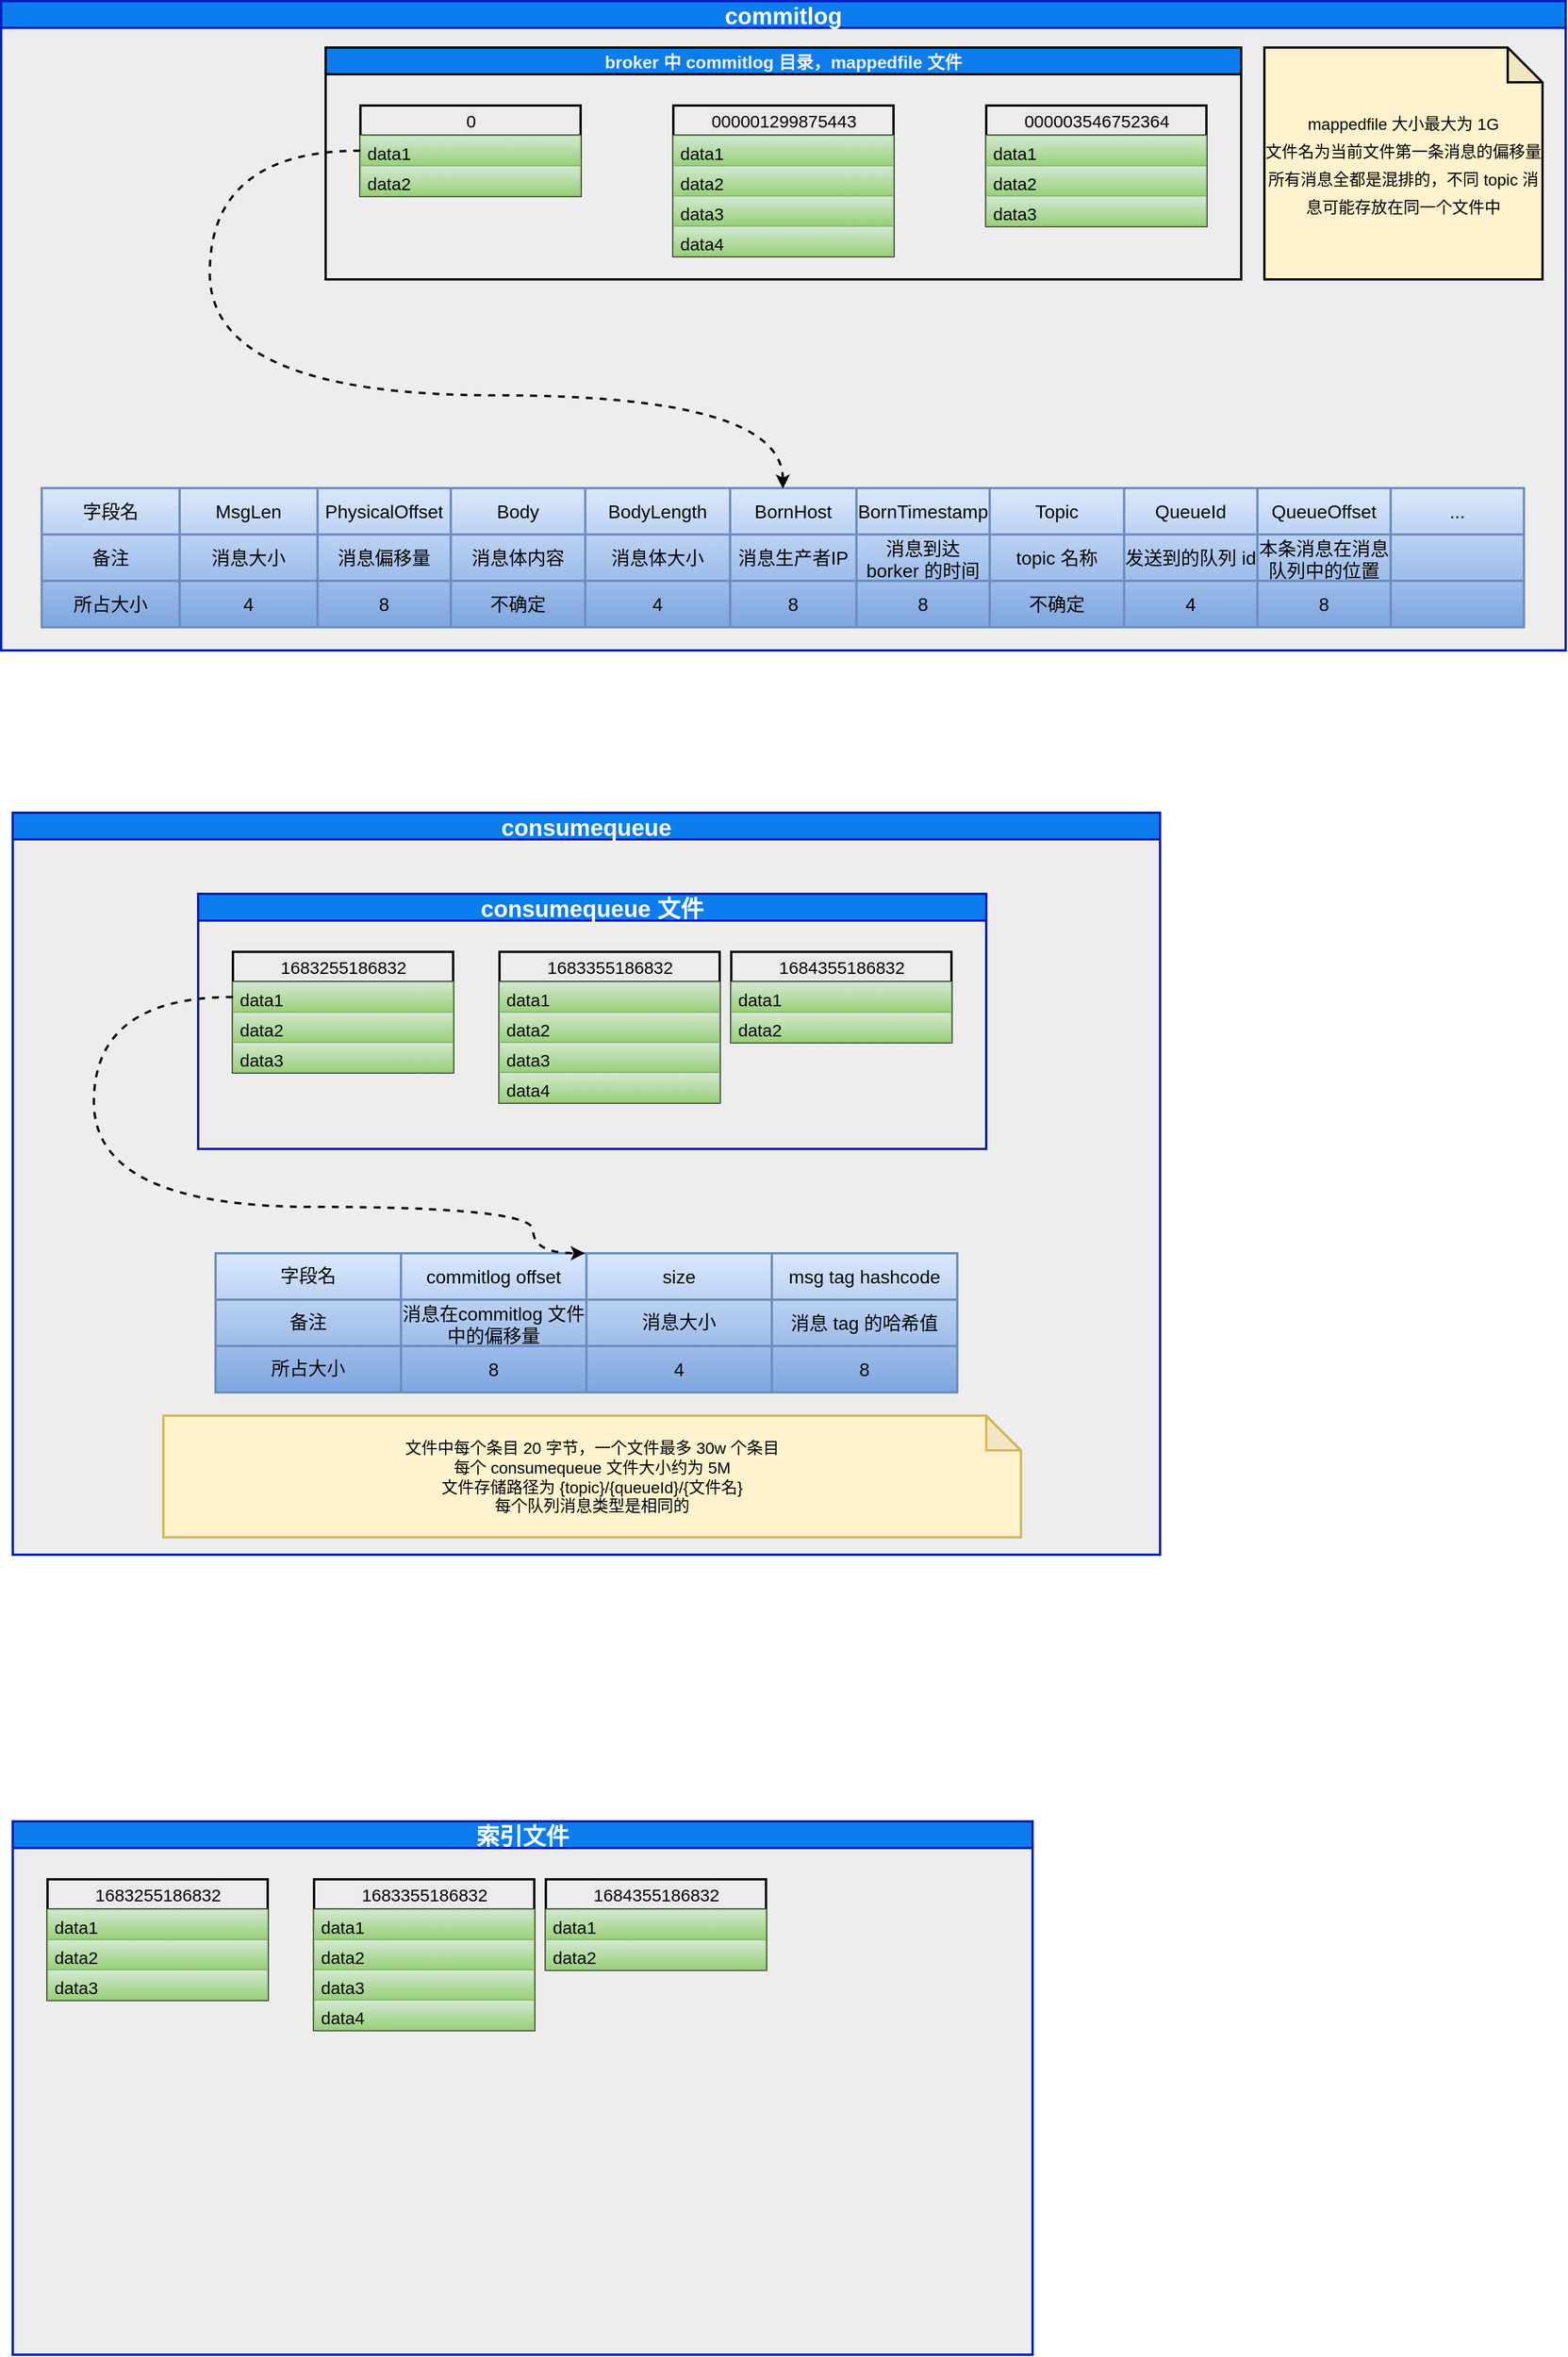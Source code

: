 <mxfile version="20.8.16" type="device"><diagram name="第 1 页" id="bQ371CHnz3TOYp0yrKwg"><mxGraphModel dx="1292" dy="880" grid="1" gridSize="10" guides="1" tooltips="1" connect="1" arrows="1" fold="1" page="1" pageScale="1" pageWidth="2200" pageHeight="2920" math="0" shadow="0"><root><mxCell id="0"/><mxCell id="1" parent="0"/><mxCell id="Y7vz92T5IFDOOKWwFO_n-3" value="commitlog" style="swimlane;whiteSpace=wrap;html=1;sketch=0;hachureGap=4;jiggle=2;curveFitting=1;strokeWidth=2;fontFamily=Helvetica;fontSize=20;fillColor=#0C7DEF;fontColor=#ffffff;strokeColor=#001DBC;swimlaneFillColor=#EDEDED;" parent="1" vertex="1"><mxGeometry x="160" y="200" width="1350" height="560" as="geometry"/></mxCell><mxCell id="f1ZD8YtxmK1NoZGwjiPM-5" value="broker 中 commitlog 目录，mappedfile 文件" style="swimlane;whiteSpace=wrap;html=1;rounded=0;labelBackgroundColor=none;labelBorderColor=none;sketch=0;hachureGap=4;jiggle=2;fillStyle=auto;curveFitting=1;strokeWidth=2;fontFamily=Helvetica;fontSize=15;fillColor=#0C7DEF;fontColor=#F2F2F2;" parent="Y7vz92T5IFDOOKWwFO_n-3" vertex="1"><mxGeometry x="280" y="40" width="790" height="200" as="geometry"/></mxCell><mxCell id="f1ZD8YtxmK1NoZGwjiPM-6" value="0" style="swimlane;fontStyle=0;childLayout=stackLayout;horizontal=1;startSize=26;fillColor=none;horizontalStack=0;resizeParent=1;resizeParentMax=0;resizeLast=0;collapsible=1;marginBottom=0;html=1;rounded=0;labelBackgroundColor=#E8E8E8;labelBorderColor=none;sketch=0;hachureGap=4;jiggle=2;fillStyle=auto;curveFitting=1;strokeWidth=2;fontFamily=Helvetica;fontSize=15;" parent="f1ZD8YtxmK1NoZGwjiPM-5" vertex="1"><mxGeometry x="30" y="50" width="190" height="78" as="geometry"><mxRectangle x="30" y="50" width="50" height="30" as="alternateBounds"/></mxGeometry></mxCell><mxCell id="f1ZD8YtxmK1NoZGwjiPM-7" value="data1" style="text;strokeColor=#82b366;fillColor=#d5e8d4;align=left;verticalAlign=top;spacingLeft=4;spacingRight=4;overflow=hidden;rotatable=0;points=[[0,0.5],[1,0.5]];portConstraint=eastwest;whiteSpace=wrap;html=1;fontSize=15;fontFamily=Helvetica;gradientColor=#97d077;" parent="f1ZD8YtxmK1NoZGwjiPM-6" vertex="1"><mxGeometry y="26" width="190" height="26" as="geometry"/></mxCell><mxCell id="f1ZD8YtxmK1NoZGwjiPM-8" value="data2" style="text;strokeColor=#82b366;fillColor=#d5e8d4;align=left;verticalAlign=top;spacingLeft=4;spacingRight=4;overflow=hidden;rotatable=0;points=[[0,0.5],[1,0.5]];portConstraint=eastwest;whiteSpace=wrap;html=1;fontSize=15;fontFamily=Helvetica;gradientColor=#97d077;" parent="f1ZD8YtxmK1NoZGwjiPM-6" vertex="1"><mxGeometry y="52" width="190" height="26" as="geometry"/></mxCell><mxCell id="f1ZD8YtxmK1NoZGwjiPM-18" value="000001299875443" style="swimlane;fontStyle=0;childLayout=stackLayout;horizontal=1;startSize=26;fillColor=none;horizontalStack=0;resizeParent=1;resizeParentMax=0;resizeLast=0;collapsible=1;marginBottom=0;html=1;rounded=0;labelBackgroundColor=#E8E8E8;labelBorderColor=none;sketch=0;hachureGap=4;jiggle=2;fillStyle=auto;curveFitting=1;strokeWidth=2;fontFamily=Helvetica;fontSize=15;" parent="f1ZD8YtxmK1NoZGwjiPM-5" vertex="1"><mxGeometry x="300" y="50" width="190" height="130" as="geometry"><mxRectangle x="30" y="50" width="50" height="30" as="alternateBounds"/></mxGeometry></mxCell><mxCell id="f1ZD8YtxmK1NoZGwjiPM-19" value="data1" style="text;strokeColor=#82b366;fillColor=#d5e8d4;align=left;verticalAlign=top;spacingLeft=4;spacingRight=4;overflow=hidden;rotatable=0;points=[[0,0.5],[1,0.5]];portConstraint=eastwest;whiteSpace=wrap;html=1;fontSize=15;fontFamily=Helvetica;gradientColor=#97d077;" parent="f1ZD8YtxmK1NoZGwjiPM-18" vertex="1"><mxGeometry y="26" width="190" height="26" as="geometry"/></mxCell><mxCell id="f1ZD8YtxmK1NoZGwjiPM-20" value="data2" style="text;strokeColor=#82b366;fillColor=#d5e8d4;align=left;verticalAlign=top;spacingLeft=4;spacingRight=4;overflow=hidden;rotatable=0;points=[[0,0.5],[1,0.5]];portConstraint=eastwest;whiteSpace=wrap;html=1;fontSize=15;fontFamily=Helvetica;gradientColor=#97d077;" parent="f1ZD8YtxmK1NoZGwjiPM-18" vertex="1"><mxGeometry y="52" width="190" height="26" as="geometry"/></mxCell><mxCell id="f1ZD8YtxmK1NoZGwjiPM-21" value="data3" style="text;strokeColor=#82b366;fillColor=#d5e8d4;align=left;verticalAlign=top;spacingLeft=4;spacingRight=4;overflow=hidden;rotatable=0;points=[[0,0.5],[1,0.5]];portConstraint=eastwest;whiteSpace=wrap;html=1;fontSize=15;fontFamily=Helvetica;gradientColor=#97d077;" parent="f1ZD8YtxmK1NoZGwjiPM-18" vertex="1"><mxGeometry y="78" width="190" height="26" as="geometry"/></mxCell><mxCell id="f1ZD8YtxmK1NoZGwjiPM-31" value="data4" style="text;strokeColor=#82b366;fillColor=#d5e8d4;align=left;verticalAlign=top;spacingLeft=4;spacingRight=4;overflow=hidden;rotatable=0;points=[[0,0.5],[1,0.5]];portConstraint=eastwest;whiteSpace=wrap;html=1;fontSize=15;fontFamily=Helvetica;gradientColor=#97d077;" parent="f1ZD8YtxmK1NoZGwjiPM-18" vertex="1"><mxGeometry y="104" width="190" height="26" as="geometry"/></mxCell><mxCell id="f1ZD8YtxmK1NoZGwjiPM-22" value="000003546752364" style="swimlane;fontStyle=0;childLayout=stackLayout;horizontal=1;startSize=26;fillColor=none;horizontalStack=0;resizeParent=1;resizeParentMax=0;resizeLast=0;collapsible=1;marginBottom=0;html=1;rounded=0;labelBackgroundColor=#E8E8E8;labelBorderColor=none;sketch=0;hachureGap=4;jiggle=2;fillStyle=auto;curveFitting=1;strokeWidth=2;fontFamily=Helvetica;fontSize=15;" parent="f1ZD8YtxmK1NoZGwjiPM-5" vertex="1"><mxGeometry x="570" y="50" width="190" height="104" as="geometry"><mxRectangle x="30" y="50" width="50" height="30" as="alternateBounds"/></mxGeometry></mxCell><mxCell id="f1ZD8YtxmK1NoZGwjiPM-23" value="data1" style="text;strokeColor=#82b366;fillColor=#d5e8d4;align=left;verticalAlign=top;spacingLeft=4;spacingRight=4;overflow=hidden;rotatable=0;points=[[0,0.5],[1,0.5]];portConstraint=eastwest;whiteSpace=wrap;html=1;fontSize=15;fontFamily=Helvetica;gradientColor=#97d077;" parent="f1ZD8YtxmK1NoZGwjiPM-22" vertex="1"><mxGeometry y="26" width="190" height="26" as="geometry"/></mxCell><mxCell id="f1ZD8YtxmK1NoZGwjiPM-24" value="data2" style="text;strokeColor=#82b366;fillColor=#d5e8d4;align=left;verticalAlign=top;spacingLeft=4;spacingRight=4;overflow=hidden;rotatable=0;points=[[0,0.5],[1,0.5]];portConstraint=eastwest;whiteSpace=wrap;html=1;fontSize=15;fontFamily=Helvetica;gradientColor=#97d077;" parent="f1ZD8YtxmK1NoZGwjiPM-22" vertex="1"><mxGeometry y="52" width="190" height="26" as="geometry"/></mxCell><mxCell id="f1ZD8YtxmK1NoZGwjiPM-25" value="data3" style="text;strokeColor=#82b366;fillColor=#d5e8d4;align=left;verticalAlign=top;spacingLeft=4;spacingRight=4;overflow=hidden;rotatable=0;points=[[0,0.5],[1,0.5]];portConstraint=eastwest;whiteSpace=wrap;html=1;fontSize=15;fontFamily=Helvetica;gradientColor=#97d077;" parent="f1ZD8YtxmK1NoZGwjiPM-22" vertex="1"><mxGeometry y="78" width="190" height="26" as="geometry"/></mxCell><mxCell id="f1ZD8YtxmK1NoZGwjiPM-32" value="" style="shape=table;startSize=0;container=1;collapsible=0;childLayout=tableLayout;fontSize=16;rounded=0;labelBackgroundColor=none;labelBorderColor=none;sketch=0;hachureGap=4;jiggle=2;fillStyle=auto;curveFitting=1;strokeWidth=2;fontFamily=Helvetica;fillColor=#dae8fc;gradientColor=#7ea6e0;strokeColor=#6c8ebf;" parent="Y7vz92T5IFDOOKWwFO_n-3" vertex="1"><mxGeometry x="35" y="420" width="1279" height="120" as="geometry"/></mxCell><mxCell id="f1ZD8YtxmK1NoZGwjiPM-33" value="" style="shape=tableRow;horizontal=0;startSize=0;swimlaneHead=0;swimlaneBody=0;strokeColor=inherit;top=0;left=0;bottom=0;right=0;collapsible=0;dropTarget=0;fillColor=none;points=[[0,0.5],[1,0.5]];portConstraint=eastwest;fontSize=16;rounded=0;labelBackgroundColor=none;labelBorderColor=none;sketch=0;hachureGap=4;jiggle=2;fillStyle=auto;curveFitting=1;strokeWidth=2;fontFamily=Helvetica;" parent="f1ZD8YtxmK1NoZGwjiPM-32" vertex="1"><mxGeometry width="1279" height="40" as="geometry"/></mxCell><mxCell id="f1ZD8YtxmK1NoZGwjiPM-66" value="字段名" style="shape=partialRectangle;html=1;whiteSpace=wrap;connectable=0;strokeColor=inherit;overflow=hidden;fillColor=none;top=0;left=0;bottom=0;right=0;pointerEvents=1;fontSize=16;rounded=0;labelBackgroundColor=none;labelBorderColor=none;sketch=0;hachureGap=4;jiggle=2;fillStyle=auto;curveFitting=1;strokeWidth=2;fontFamily=Helvetica;" parent="f1ZD8YtxmK1NoZGwjiPM-33" vertex="1"><mxGeometry width="119" height="40" as="geometry"><mxRectangle width="119" height="40" as="alternateBounds"/></mxGeometry></mxCell><mxCell id="f1ZD8YtxmK1NoZGwjiPM-49" value="MsgLen" style="shape=partialRectangle;html=1;whiteSpace=wrap;connectable=0;strokeColor=inherit;overflow=hidden;fillColor=none;top=0;left=0;bottom=0;right=0;pointerEvents=1;fontSize=16;rounded=0;labelBackgroundColor=none;labelBorderColor=none;sketch=0;hachureGap=4;jiggle=2;fillStyle=auto;curveFitting=1;strokeWidth=2;fontFamily=Helvetica;" parent="f1ZD8YtxmK1NoZGwjiPM-33" vertex="1"><mxGeometry x="119" width="119" height="40" as="geometry"><mxRectangle width="119" height="40" as="alternateBounds"/></mxGeometry></mxCell><mxCell id="f1ZD8YtxmK1NoZGwjiPM-48" value="PhysicalOffset" style="shape=partialRectangle;html=1;whiteSpace=wrap;connectable=0;strokeColor=inherit;overflow=hidden;fillColor=none;top=0;left=0;bottom=0;right=0;pointerEvents=1;fontSize=16;rounded=0;labelBackgroundColor=none;labelBorderColor=none;sketch=0;hachureGap=4;jiggle=2;fillStyle=auto;curveFitting=1;strokeWidth=2;fontFamily=Helvetica;" parent="f1ZD8YtxmK1NoZGwjiPM-33" vertex="1"><mxGeometry x="238" width="115" height="40" as="geometry"><mxRectangle width="115" height="40" as="alternateBounds"/></mxGeometry></mxCell><mxCell id="f1ZD8YtxmK1NoZGwjiPM-47" value="Body" style="shape=partialRectangle;html=1;whiteSpace=wrap;connectable=0;strokeColor=inherit;overflow=hidden;fillColor=none;top=0;left=0;bottom=0;right=0;pointerEvents=1;fontSize=16;rounded=0;labelBackgroundColor=none;labelBorderColor=none;sketch=0;hachureGap=4;jiggle=2;fillStyle=auto;curveFitting=1;strokeWidth=2;fontFamily=Helvetica;" parent="f1ZD8YtxmK1NoZGwjiPM-33" vertex="1"><mxGeometry x="353" width="116" height="40" as="geometry"><mxRectangle width="116" height="40" as="alternateBounds"/></mxGeometry></mxCell><mxCell id="f1ZD8YtxmK1NoZGwjiPM-46" value="BodyLength" style="shape=partialRectangle;html=1;whiteSpace=wrap;connectable=0;strokeColor=inherit;overflow=hidden;fillColor=none;top=0;left=0;bottom=0;right=0;pointerEvents=1;fontSize=16;rounded=0;labelBackgroundColor=none;labelBorderColor=none;sketch=0;hachureGap=4;jiggle=2;fillStyle=auto;curveFitting=1;strokeWidth=2;fontFamily=Helvetica;" parent="f1ZD8YtxmK1NoZGwjiPM-33" vertex="1"><mxGeometry x="469" width="125" height="40" as="geometry"><mxRectangle width="125" height="40" as="alternateBounds"/></mxGeometry></mxCell><mxCell id="f1ZD8YtxmK1NoZGwjiPM-45" value="BornHost" style="shape=partialRectangle;html=1;whiteSpace=wrap;connectable=0;strokeColor=inherit;overflow=hidden;fillColor=none;top=0;left=0;bottom=0;right=0;pointerEvents=1;fontSize=16;rounded=0;labelBackgroundColor=none;labelBorderColor=none;sketch=0;hachureGap=4;jiggle=2;fillStyle=auto;curveFitting=1;strokeWidth=2;fontFamily=Helvetica;" parent="f1ZD8YtxmK1NoZGwjiPM-33" vertex="1"><mxGeometry x="594" width="109" height="40" as="geometry"><mxRectangle width="109" height="40" as="alternateBounds"/></mxGeometry></mxCell><mxCell id="f1ZD8YtxmK1NoZGwjiPM-34" value="BornTimestamp" style="shape=partialRectangle;html=1;whiteSpace=wrap;connectable=0;strokeColor=inherit;overflow=hidden;fillColor=none;top=0;left=0;bottom=0;right=0;pointerEvents=1;fontSize=16;rounded=0;labelBackgroundColor=none;labelBorderColor=none;sketch=0;hachureGap=4;jiggle=2;fillStyle=auto;curveFitting=1;strokeWidth=2;fontFamily=Helvetica;" parent="f1ZD8YtxmK1NoZGwjiPM-33" vertex="1"><mxGeometry x="703" width="115" height="40" as="geometry"><mxRectangle width="115" height="40" as="alternateBounds"/></mxGeometry></mxCell><mxCell id="f1ZD8YtxmK1NoZGwjiPM-35" value="Topic" style="shape=partialRectangle;html=1;whiteSpace=wrap;connectable=0;strokeColor=inherit;overflow=hidden;fillColor=none;top=0;left=0;bottom=0;right=0;pointerEvents=1;fontSize=16;rounded=0;labelBackgroundColor=none;labelBorderColor=none;sketch=0;hachureGap=4;jiggle=2;fillStyle=auto;curveFitting=1;strokeWidth=2;fontFamily=Helvetica;" parent="f1ZD8YtxmK1NoZGwjiPM-33" vertex="1"><mxGeometry x="818" width="116" height="40" as="geometry"><mxRectangle width="116" height="40" as="alternateBounds"/></mxGeometry></mxCell><mxCell id="f1ZD8YtxmK1NoZGwjiPM-36" value="QueueId" style="shape=partialRectangle;html=1;whiteSpace=wrap;connectable=0;strokeColor=inherit;overflow=hidden;fillColor=none;top=0;left=0;bottom=0;right=0;pointerEvents=1;fontSize=16;rounded=0;labelBackgroundColor=none;labelBorderColor=none;sketch=0;hachureGap=4;jiggle=2;fillStyle=auto;curveFitting=1;strokeWidth=2;fontFamily=Helvetica;" parent="f1ZD8YtxmK1NoZGwjiPM-33" vertex="1"><mxGeometry x="934" width="115" height="40" as="geometry"><mxRectangle width="115" height="40" as="alternateBounds"/></mxGeometry></mxCell><mxCell id="f1ZD8YtxmK1NoZGwjiPM-52" value="QueueOffset" style="shape=partialRectangle;html=1;whiteSpace=wrap;connectable=0;strokeColor=inherit;overflow=hidden;fillColor=none;top=0;left=0;bottom=0;right=0;pointerEvents=1;fontSize=16;rounded=0;labelBackgroundColor=none;labelBorderColor=none;sketch=0;hachureGap=4;jiggle=2;fillStyle=auto;curveFitting=1;strokeWidth=2;fontFamily=Helvetica;" parent="f1ZD8YtxmK1NoZGwjiPM-33" vertex="1"><mxGeometry x="1049" width="115" height="40" as="geometry"><mxRectangle width="115" height="40" as="alternateBounds"/></mxGeometry></mxCell><mxCell id="f1ZD8YtxmK1NoZGwjiPM-53" value="..." style="shape=partialRectangle;html=1;whiteSpace=wrap;connectable=0;strokeColor=inherit;overflow=hidden;fillColor=none;top=0;left=0;bottom=0;right=0;pointerEvents=1;fontSize=16;rounded=0;labelBackgroundColor=none;labelBorderColor=none;sketch=0;hachureGap=4;jiggle=2;fillStyle=auto;curveFitting=1;strokeWidth=2;fontFamily=Helvetica;" parent="f1ZD8YtxmK1NoZGwjiPM-33" vertex="1"><mxGeometry x="1164" width="115" height="40" as="geometry"><mxRectangle width="115" height="40" as="alternateBounds"/></mxGeometry></mxCell><mxCell id="f1ZD8YtxmK1NoZGwjiPM-55" style="shape=tableRow;horizontal=0;startSize=0;swimlaneHead=0;swimlaneBody=0;strokeColor=inherit;top=0;left=0;bottom=0;right=0;collapsible=0;dropTarget=0;fillColor=none;points=[[0,0.5],[1,0.5]];portConstraint=eastwest;fontSize=16;rounded=0;labelBackgroundColor=none;labelBorderColor=none;sketch=0;hachureGap=4;jiggle=2;fillStyle=auto;curveFitting=1;strokeWidth=2;fontFamily=Helvetica;" parent="f1ZD8YtxmK1NoZGwjiPM-32" vertex="1"><mxGeometry y="40" width="1279" height="40" as="geometry"/></mxCell><mxCell id="f1ZD8YtxmK1NoZGwjiPM-67" value="备注" style="shape=partialRectangle;html=1;whiteSpace=wrap;connectable=0;strokeColor=inherit;overflow=hidden;fillColor=none;top=0;left=0;bottom=0;right=0;pointerEvents=1;fontSize=16;rounded=0;labelBackgroundColor=none;labelBorderColor=none;sketch=0;hachureGap=4;jiggle=2;fillStyle=auto;curveFitting=1;strokeWidth=2;fontFamily=Helvetica;" parent="f1ZD8YtxmK1NoZGwjiPM-55" vertex="1"><mxGeometry width="119" height="40" as="geometry"><mxRectangle width="119" height="40" as="alternateBounds"/></mxGeometry></mxCell><mxCell id="f1ZD8YtxmK1NoZGwjiPM-56" value="消息大小" style="shape=partialRectangle;html=1;whiteSpace=wrap;connectable=0;strokeColor=inherit;overflow=hidden;fillColor=none;top=0;left=0;bottom=0;right=0;pointerEvents=1;fontSize=16;rounded=0;labelBackgroundColor=none;labelBorderColor=none;sketch=0;hachureGap=4;jiggle=2;fillStyle=auto;curveFitting=1;strokeWidth=2;fontFamily=Helvetica;" parent="f1ZD8YtxmK1NoZGwjiPM-55" vertex="1"><mxGeometry x="119" width="119" height="40" as="geometry"><mxRectangle width="119" height="40" as="alternateBounds"/></mxGeometry></mxCell><mxCell id="f1ZD8YtxmK1NoZGwjiPM-57" value="消息偏移量" style="shape=partialRectangle;html=1;whiteSpace=wrap;connectable=0;strokeColor=inherit;overflow=hidden;fillColor=none;top=0;left=0;bottom=0;right=0;pointerEvents=1;fontSize=16;rounded=0;labelBackgroundColor=none;labelBorderColor=none;sketch=0;hachureGap=4;jiggle=2;fillStyle=auto;curveFitting=1;strokeWidth=2;fontFamily=Helvetica;" parent="f1ZD8YtxmK1NoZGwjiPM-55" vertex="1"><mxGeometry x="238" width="115" height="40" as="geometry"><mxRectangle width="115" height="40" as="alternateBounds"/></mxGeometry></mxCell><mxCell id="f1ZD8YtxmK1NoZGwjiPM-58" value="消息体内容" style="shape=partialRectangle;html=1;whiteSpace=wrap;connectable=0;strokeColor=inherit;overflow=hidden;fillColor=none;top=0;left=0;bottom=0;right=0;pointerEvents=1;fontSize=16;rounded=0;labelBackgroundColor=none;labelBorderColor=none;sketch=0;hachureGap=4;jiggle=2;fillStyle=auto;curveFitting=1;strokeWidth=2;fontFamily=Helvetica;" parent="f1ZD8YtxmK1NoZGwjiPM-55" vertex="1"><mxGeometry x="353" width="116" height="40" as="geometry"><mxRectangle width="116" height="40" as="alternateBounds"/></mxGeometry></mxCell><mxCell id="f1ZD8YtxmK1NoZGwjiPM-59" value="消息体大小" style="shape=partialRectangle;html=1;whiteSpace=wrap;connectable=0;strokeColor=inherit;overflow=hidden;fillColor=none;top=0;left=0;bottom=0;right=0;pointerEvents=1;fontSize=16;rounded=0;labelBackgroundColor=none;labelBorderColor=none;sketch=0;hachureGap=4;jiggle=2;fillStyle=auto;curveFitting=1;strokeWidth=2;fontFamily=Helvetica;" parent="f1ZD8YtxmK1NoZGwjiPM-55" vertex="1"><mxGeometry x="469" width="125" height="40" as="geometry"><mxRectangle width="125" height="40" as="alternateBounds"/></mxGeometry></mxCell><mxCell id="f1ZD8YtxmK1NoZGwjiPM-60" value="消息生产者IP" style="shape=partialRectangle;html=1;whiteSpace=wrap;connectable=0;strokeColor=inherit;overflow=hidden;fillColor=none;top=0;left=0;bottom=0;right=0;pointerEvents=1;fontSize=16;rounded=0;labelBackgroundColor=none;labelBorderColor=none;sketch=0;hachureGap=4;jiggle=2;fillStyle=auto;curveFitting=1;strokeWidth=2;fontFamily=Helvetica;" parent="f1ZD8YtxmK1NoZGwjiPM-55" vertex="1"><mxGeometry x="594" width="109" height="40" as="geometry"><mxRectangle width="109" height="40" as="alternateBounds"/></mxGeometry></mxCell><mxCell id="f1ZD8YtxmK1NoZGwjiPM-61" value="消息到达 borker 的时间" style="shape=partialRectangle;html=1;whiteSpace=wrap;connectable=0;strokeColor=inherit;overflow=hidden;fillColor=none;top=0;left=0;bottom=0;right=0;pointerEvents=1;fontSize=16;rounded=0;labelBackgroundColor=none;labelBorderColor=none;sketch=0;hachureGap=4;jiggle=2;fillStyle=auto;curveFitting=1;strokeWidth=2;fontFamily=Helvetica;" parent="f1ZD8YtxmK1NoZGwjiPM-55" vertex="1"><mxGeometry x="703" width="115" height="40" as="geometry"><mxRectangle width="115" height="40" as="alternateBounds"/></mxGeometry></mxCell><mxCell id="f1ZD8YtxmK1NoZGwjiPM-62" value="topic 名称" style="shape=partialRectangle;html=1;whiteSpace=wrap;connectable=0;strokeColor=inherit;overflow=hidden;fillColor=none;top=0;left=0;bottom=0;right=0;pointerEvents=1;fontSize=16;rounded=0;labelBackgroundColor=none;labelBorderColor=none;sketch=0;hachureGap=4;jiggle=2;fillStyle=auto;curveFitting=1;strokeWidth=2;fontFamily=Helvetica;" parent="f1ZD8YtxmK1NoZGwjiPM-55" vertex="1"><mxGeometry x="818" width="116" height="40" as="geometry"><mxRectangle width="116" height="40" as="alternateBounds"/></mxGeometry></mxCell><mxCell id="f1ZD8YtxmK1NoZGwjiPM-63" value="发送到的队列 id" style="shape=partialRectangle;html=1;whiteSpace=wrap;connectable=0;strokeColor=inherit;overflow=hidden;fillColor=none;top=0;left=0;bottom=0;right=0;pointerEvents=1;fontSize=16;rounded=0;labelBackgroundColor=none;labelBorderColor=none;sketch=0;hachureGap=4;jiggle=2;fillStyle=auto;curveFitting=1;strokeWidth=2;fontFamily=Helvetica;" parent="f1ZD8YtxmK1NoZGwjiPM-55" vertex="1"><mxGeometry x="934" width="115" height="40" as="geometry"><mxRectangle width="115" height="40" as="alternateBounds"/></mxGeometry></mxCell><mxCell id="f1ZD8YtxmK1NoZGwjiPM-64" value="本条消息在消息队列中的位置" style="shape=partialRectangle;html=1;whiteSpace=wrap;connectable=0;strokeColor=inherit;overflow=hidden;fillColor=none;top=0;left=0;bottom=0;right=0;pointerEvents=1;fontSize=16;rounded=0;labelBackgroundColor=none;labelBorderColor=none;sketch=0;hachureGap=4;jiggle=2;fillStyle=auto;curveFitting=1;strokeWidth=2;fontFamily=Helvetica;" parent="f1ZD8YtxmK1NoZGwjiPM-55" vertex="1"><mxGeometry x="1049" width="115" height="40" as="geometry"><mxRectangle width="115" height="40" as="alternateBounds"/></mxGeometry></mxCell><mxCell id="f1ZD8YtxmK1NoZGwjiPM-65" style="shape=partialRectangle;html=1;whiteSpace=wrap;connectable=0;strokeColor=inherit;overflow=hidden;fillColor=none;top=0;left=0;bottom=0;right=0;pointerEvents=1;fontSize=16;rounded=0;labelBackgroundColor=none;labelBorderColor=none;sketch=0;hachureGap=4;jiggle=2;fillStyle=auto;curveFitting=1;strokeWidth=2;fontFamily=Helvetica;" parent="f1ZD8YtxmK1NoZGwjiPM-55" vertex="1"><mxGeometry x="1164" width="115" height="40" as="geometry"><mxRectangle width="115" height="40" as="alternateBounds"/></mxGeometry></mxCell><mxCell id="f1ZD8YtxmK1NoZGwjiPM-68" style="shape=tableRow;horizontal=0;startSize=0;swimlaneHead=0;swimlaneBody=0;strokeColor=inherit;top=0;left=0;bottom=0;right=0;collapsible=0;dropTarget=0;fillColor=none;points=[[0,0.5],[1,0.5]];portConstraint=eastwest;fontSize=16;rounded=0;labelBackgroundColor=none;labelBorderColor=none;sketch=0;hachureGap=4;jiggle=2;fillStyle=auto;curveFitting=1;strokeWidth=2;fontFamily=Helvetica;" parent="f1ZD8YtxmK1NoZGwjiPM-32" vertex="1"><mxGeometry y="80" width="1279" height="40" as="geometry"/></mxCell><mxCell id="f1ZD8YtxmK1NoZGwjiPM-69" value="所占大小" style="shape=partialRectangle;html=1;whiteSpace=wrap;connectable=0;strokeColor=inherit;overflow=hidden;fillColor=none;top=0;left=0;bottom=0;right=0;pointerEvents=1;fontSize=16;rounded=0;labelBackgroundColor=none;labelBorderColor=none;sketch=0;hachureGap=4;jiggle=2;fillStyle=auto;curveFitting=1;strokeWidth=2;fontFamily=Helvetica;" parent="f1ZD8YtxmK1NoZGwjiPM-68" vertex="1"><mxGeometry width="119" height="40" as="geometry"><mxRectangle width="119" height="40" as="alternateBounds"/></mxGeometry></mxCell><mxCell id="f1ZD8YtxmK1NoZGwjiPM-70" value="4" style="shape=partialRectangle;html=1;whiteSpace=wrap;connectable=0;strokeColor=inherit;overflow=hidden;fillColor=none;top=0;left=0;bottom=0;right=0;pointerEvents=1;fontSize=16;rounded=0;labelBackgroundColor=none;labelBorderColor=none;sketch=0;hachureGap=4;jiggle=2;fillStyle=auto;curveFitting=1;strokeWidth=2;fontFamily=Helvetica;" parent="f1ZD8YtxmK1NoZGwjiPM-68" vertex="1"><mxGeometry x="119" width="119" height="40" as="geometry"><mxRectangle width="119" height="40" as="alternateBounds"/></mxGeometry></mxCell><mxCell id="f1ZD8YtxmK1NoZGwjiPM-71" value="8" style="shape=partialRectangle;html=1;whiteSpace=wrap;connectable=0;strokeColor=inherit;overflow=hidden;fillColor=none;top=0;left=0;bottom=0;right=0;pointerEvents=1;fontSize=16;rounded=0;labelBackgroundColor=none;labelBorderColor=none;sketch=0;hachureGap=4;jiggle=2;fillStyle=auto;curveFitting=1;strokeWidth=2;fontFamily=Helvetica;" parent="f1ZD8YtxmK1NoZGwjiPM-68" vertex="1"><mxGeometry x="238" width="115" height="40" as="geometry"><mxRectangle width="115" height="40" as="alternateBounds"/></mxGeometry></mxCell><mxCell id="f1ZD8YtxmK1NoZGwjiPM-72" value="不确定" style="shape=partialRectangle;html=1;whiteSpace=wrap;connectable=0;strokeColor=inherit;overflow=hidden;fillColor=none;top=0;left=0;bottom=0;right=0;pointerEvents=1;fontSize=16;rounded=0;labelBackgroundColor=none;labelBorderColor=none;sketch=0;hachureGap=4;jiggle=2;fillStyle=auto;curveFitting=1;strokeWidth=2;fontFamily=Helvetica;" parent="f1ZD8YtxmK1NoZGwjiPM-68" vertex="1"><mxGeometry x="353" width="116" height="40" as="geometry"><mxRectangle width="116" height="40" as="alternateBounds"/></mxGeometry></mxCell><mxCell id="f1ZD8YtxmK1NoZGwjiPM-73" value="4" style="shape=partialRectangle;html=1;whiteSpace=wrap;connectable=0;strokeColor=inherit;overflow=hidden;fillColor=none;top=0;left=0;bottom=0;right=0;pointerEvents=1;fontSize=16;rounded=0;labelBackgroundColor=none;labelBorderColor=none;sketch=0;hachureGap=4;jiggle=2;fillStyle=auto;curveFitting=1;strokeWidth=2;fontFamily=Helvetica;" parent="f1ZD8YtxmK1NoZGwjiPM-68" vertex="1"><mxGeometry x="469" width="125" height="40" as="geometry"><mxRectangle width="125" height="40" as="alternateBounds"/></mxGeometry></mxCell><mxCell id="f1ZD8YtxmK1NoZGwjiPM-74" value="8" style="shape=partialRectangle;html=1;whiteSpace=wrap;connectable=0;strokeColor=inherit;overflow=hidden;fillColor=none;top=0;left=0;bottom=0;right=0;pointerEvents=1;fontSize=16;rounded=0;labelBackgroundColor=none;labelBorderColor=none;sketch=0;hachureGap=4;jiggle=2;fillStyle=auto;curveFitting=1;strokeWidth=2;fontFamily=Helvetica;" parent="f1ZD8YtxmK1NoZGwjiPM-68" vertex="1"><mxGeometry x="594" width="109" height="40" as="geometry"><mxRectangle width="109" height="40" as="alternateBounds"/></mxGeometry></mxCell><mxCell id="f1ZD8YtxmK1NoZGwjiPM-75" value="8" style="shape=partialRectangle;html=1;whiteSpace=wrap;connectable=0;strokeColor=inherit;overflow=hidden;fillColor=none;top=0;left=0;bottom=0;right=0;pointerEvents=1;fontSize=16;rounded=0;labelBackgroundColor=none;labelBorderColor=none;sketch=0;hachureGap=4;jiggle=2;fillStyle=auto;curveFitting=1;strokeWidth=2;fontFamily=Helvetica;" parent="f1ZD8YtxmK1NoZGwjiPM-68" vertex="1"><mxGeometry x="703" width="115" height="40" as="geometry"><mxRectangle width="115" height="40" as="alternateBounds"/></mxGeometry></mxCell><mxCell id="f1ZD8YtxmK1NoZGwjiPM-76" value="不确定" style="shape=partialRectangle;html=1;whiteSpace=wrap;connectable=0;strokeColor=inherit;overflow=hidden;fillColor=none;top=0;left=0;bottom=0;right=0;pointerEvents=1;fontSize=16;rounded=0;labelBackgroundColor=none;labelBorderColor=none;sketch=0;hachureGap=4;jiggle=2;fillStyle=auto;curveFitting=1;strokeWidth=2;fontFamily=Helvetica;" parent="f1ZD8YtxmK1NoZGwjiPM-68" vertex="1"><mxGeometry x="818" width="116" height="40" as="geometry"><mxRectangle width="116" height="40" as="alternateBounds"/></mxGeometry></mxCell><mxCell id="f1ZD8YtxmK1NoZGwjiPM-77" value="4" style="shape=partialRectangle;html=1;whiteSpace=wrap;connectable=0;strokeColor=inherit;overflow=hidden;fillColor=none;top=0;left=0;bottom=0;right=0;pointerEvents=1;fontSize=16;rounded=0;labelBackgroundColor=none;labelBorderColor=none;sketch=0;hachureGap=4;jiggle=2;fillStyle=auto;curveFitting=1;strokeWidth=2;fontFamily=Helvetica;" parent="f1ZD8YtxmK1NoZGwjiPM-68" vertex="1"><mxGeometry x="934" width="115" height="40" as="geometry"><mxRectangle width="115" height="40" as="alternateBounds"/></mxGeometry></mxCell><mxCell id="f1ZD8YtxmK1NoZGwjiPM-78" value="8" style="shape=partialRectangle;html=1;whiteSpace=wrap;connectable=0;strokeColor=inherit;overflow=hidden;fillColor=none;top=0;left=0;bottom=0;right=0;pointerEvents=1;fontSize=16;rounded=0;labelBackgroundColor=none;labelBorderColor=none;sketch=0;hachureGap=4;jiggle=2;fillStyle=auto;curveFitting=1;strokeWidth=2;fontFamily=Helvetica;" parent="f1ZD8YtxmK1NoZGwjiPM-68" vertex="1"><mxGeometry x="1049" width="115" height="40" as="geometry"><mxRectangle width="115" height="40" as="alternateBounds"/></mxGeometry></mxCell><mxCell id="f1ZD8YtxmK1NoZGwjiPM-79" style="shape=partialRectangle;html=1;whiteSpace=wrap;connectable=0;strokeColor=inherit;overflow=hidden;fillColor=none;top=0;left=0;bottom=0;right=0;pointerEvents=1;fontSize=16;rounded=0;labelBackgroundColor=none;labelBorderColor=none;sketch=0;hachureGap=4;jiggle=2;fillStyle=auto;curveFitting=1;strokeWidth=2;fontFamily=Helvetica;" parent="f1ZD8YtxmK1NoZGwjiPM-68" vertex="1"><mxGeometry x="1164" width="115" height="40" as="geometry"><mxRectangle width="115" height="40" as="alternateBounds"/></mxGeometry></mxCell><mxCell id="f1ZD8YtxmK1NoZGwjiPM-80" style="edgeStyle=orthogonalEdgeStyle;curved=1;rounded=0;sketch=0;hachureGap=4;jiggle=2;curveFitting=1;orthogonalLoop=1;jettySize=auto;html=1;entryX=0.5;entryY=0.013;entryDx=0;entryDy=0;entryPerimeter=0;dashed=1;labelBackgroundColor=#E3E3E3;strokeWidth=2;fontFamily=Helvetica;fontSize=15;elbow=vertical;" parent="Y7vz92T5IFDOOKWwFO_n-3" source="f1ZD8YtxmK1NoZGwjiPM-7" target="f1ZD8YtxmK1NoZGwjiPM-33" edge="1"><mxGeometry relative="1" as="geometry"><Array as="points"><mxPoint x="180" y="129"/><mxPoint x="180" y="340"/><mxPoint x="675" y="340"/></Array></mxGeometry></mxCell><mxCell id="x9yHErhsPwlSUVB83-gO-1" value="&lt;span style=&quot;font-size: 14px;&quot;&gt;&lt;font face=&quot;Helvetica&quot;&gt;mappedfile 大小最大为 1G&lt;br&gt;文件名为当前文件第一条消息的偏移量&lt;br&gt;所有消息全都是混排的，不同 topic 消息可能存放在同一个文件中&lt;br&gt;&lt;/font&gt;&lt;/span&gt;" style="shape=note;whiteSpace=wrap;html=1;backgroundOutline=1;darkOpacity=0.05;hachureGap=4;fontFamily=Architects Daughter;fontSource=https%3A%2F%2Ffonts.googleapis.com%2Fcss%3Ffamily%3DArchitects%2BDaughter;fontSize=20;strokeWidth=2;fillColor=#fff2cc;strokeColor=default;" parent="Y7vz92T5IFDOOKWwFO_n-3" vertex="1"><mxGeometry x="1090" y="40" width="240" height="200" as="geometry"/></mxCell><mxCell id="f1ZD8YtxmK1NoZGwjiPM-81" value="consumequeue" style="swimlane;whiteSpace=wrap;html=1;sketch=0;hachureGap=4;jiggle=2;curveFitting=1;strokeWidth=2;fontFamily=Helvetica;fontSize=20;fillColor=#0C7DEF;fontColor=#ffffff;strokeColor=#001DBC;swimlaneFillColor=#EDEDED;" parent="1" vertex="1"><mxGeometry x="170" y="900" width="990" height="640" as="geometry"/></mxCell><mxCell id="HOHavYzqS1A5jZIjBCDH-2" value="consumequeue 文件" style="swimlane;whiteSpace=wrap;html=1;sketch=0;hachureGap=4;jiggle=2;curveFitting=1;strokeWidth=2;fontFamily=Helvetica;fontSize=20;fillColor=#0C7DEF;fontColor=#ffffff;strokeColor=#001DBC;swimlaneFillColor=#EDEDED;" vertex="1" parent="f1ZD8YtxmK1NoZGwjiPM-81"><mxGeometry x="160" y="70" width="680" height="220" as="geometry"/></mxCell><mxCell id="HOHavYzqS1A5jZIjBCDH-3" value="1683255186832" style="swimlane;fontStyle=0;childLayout=stackLayout;horizontal=1;startSize=26;fillColor=none;horizontalStack=0;resizeParent=1;resizeParentMax=0;resizeLast=0;collapsible=1;marginBottom=0;html=1;rounded=0;labelBackgroundColor=#E8E8E8;labelBorderColor=none;sketch=0;hachureGap=4;jiggle=2;fillStyle=auto;curveFitting=1;strokeWidth=2;fontFamily=Helvetica;fontSize=15;" vertex="1" parent="HOHavYzqS1A5jZIjBCDH-2"><mxGeometry x="30" y="50" width="190" height="104" as="geometry"><mxRectangle x="30" y="50" width="50" height="30" as="alternateBounds"/></mxGeometry></mxCell><mxCell id="HOHavYzqS1A5jZIjBCDH-4" value="data1" style="text;strokeColor=#82b366;fillColor=#d5e8d4;align=left;verticalAlign=top;spacingLeft=4;spacingRight=4;overflow=hidden;rotatable=0;points=[[0,0.5],[1,0.5]];portConstraint=eastwest;whiteSpace=wrap;html=1;fontSize=15;fontFamily=Helvetica;gradientColor=#97d077;" vertex="1" parent="HOHavYzqS1A5jZIjBCDH-3"><mxGeometry y="26" width="190" height="26" as="geometry"/></mxCell><mxCell id="HOHavYzqS1A5jZIjBCDH-5" value="data2" style="text;strokeColor=#82b366;fillColor=#d5e8d4;align=left;verticalAlign=top;spacingLeft=4;spacingRight=4;overflow=hidden;rotatable=0;points=[[0,0.5],[1,0.5]];portConstraint=eastwest;whiteSpace=wrap;html=1;fontSize=15;fontFamily=Helvetica;gradientColor=#97d077;" vertex="1" parent="HOHavYzqS1A5jZIjBCDH-3"><mxGeometry y="52" width="190" height="26" as="geometry"/></mxCell><mxCell id="HOHavYzqS1A5jZIjBCDH-6" value="data3" style="text;strokeColor=#82b366;fillColor=#d5e8d4;align=left;verticalAlign=top;spacingLeft=4;spacingRight=4;overflow=hidden;rotatable=0;points=[[0,0.5],[1,0.5]];portConstraint=eastwest;whiteSpace=wrap;html=1;fontSize=15;fontFamily=Helvetica;gradientColor=#97d077;" vertex="1" parent="HOHavYzqS1A5jZIjBCDH-3"><mxGeometry y="78" width="190" height="26" as="geometry"/></mxCell><mxCell id="HOHavYzqS1A5jZIjBCDH-8" value="1683355186832" style="swimlane;fontStyle=0;childLayout=stackLayout;horizontal=1;startSize=26;fillColor=none;horizontalStack=0;resizeParent=1;resizeParentMax=0;resizeLast=0;collapsible=1;marginBottom=0;html=1;rounded=0;labelBackgroundColor=#E8E8E8;labelBorderColor=none;sketch=0;hachureGap=4;jiggle=2;fillStyle=auto;curveFitting=1;strokeWidth=2;fontFamily=Helvetica;fontSize=15;" vertex="1" parent="HOHavYzqS1A5jZIjBCDH-2"><mxGeometry x="260" y="50" width="190" height="130" as="geometry"><mxRectangle x="30" y="50" width="50" height="30" as="alternateBounds"/></mxGeometry></mxCell><mxCell id="HOHavYzqS1A5jZIjBCDH-9" value="data1" style="text;strokeColor=#82b366;fillColor=#d5e8d4;align=left;verticalAlign=top;spacingLeft=4;spacingRight=4;overflow=hidden;rotatable=0;points=[[0,0.5],[1,0.5]];portConstraint=eastwest;whiteSpace=wrap;html=1;fontSize=15;fontFamily=Helvetica;gradientColor=#97d077;" vertex="1" parent="HOHavYzqS1A5jZIjBCDH-8"><mxGeometry y="26" width="190" height="26" as="geometry"/></mxCell><mxCell id="HOHavYzqS1A5jZIjBCDH-10" value="data2" style="text;strokeColor=#82b366;fillColor=#d5e8d4;align=left;verticalAlign=top;spacingLeft=4;spacingRight=4;overflow=hidden;rotatable=0;points=[[0,0.5],[1,0.5]];portConstraint=eastwest;whiteSpace=wrap;html=1;fontSize=15;fontFamily=Helvetica;gradientColor=#97d077;" vertex="1" parent="HOHavYzqS1A5jZIjBCDH-8"><mxGeometry y="52" width="190" height="26" as="geometry"/></mxCell><mxCell id="HOHavYzqS1A5jZIjBCDH-11" value="data3" style="text;strokeColor=#82b366;fillColor=#d5e8d4;align=left;verticalAlign=top;spacingLeft=4;spacingRight=4;overflow=hidden;rotatable=0;points=[[0,0.5],[1,0.5]];portConstraint=eastwest;whiteSpace=wrap;html=1;fontSize=15;fontFamily=Helvetica;gradientColor=#97d077;" vertex="1" parent="HOHavYzqS1A5jZIjBCDH-8"><mxGeometry y="78" width="190" height="26" as="geometry"/></mxCell><mxCell id="HOHavYzqS1A5jZIjBCDH-12" value="data4" style="text;strokeColor=#82b366;fillColor=#d5e8d4;align=left;verticalAlign=top;spacingLeft=4;spacingRight=4;overflow=hidden;rotatable=0;points=[[0,0.5],[1,0.5]];portConstraint=eastwest;whiteSpace=wrap;html=1;fontSize=15;fontFamily=Helvetica;gradientColor=#97d077;" vertex="1" parent="HOHavYzqS1A5jZIjBCDH-8"><mxGeometry y="104" width="190" height="26" as="geometry"/></mxCell><mxCell id="HOHavYzqS1A5jZIjBCDH-13" value="1684355186832" style="swimlane;fontStyle=0;childLayout=stackLayout;horizontal=1;startSize=26;fillColor=none;horizontalStack=0;resizeParent=1;resizeParentMax=0;resizeLast=0;collapsible=1;marginBottom=0;html=1;rounded=0;labelBackgroundColor=#E8E8E8;labelBorderColor=none;sketch=0;hachureGap=4;jiggle=2;fillStyle=auto;curveFitting=1;strokeWidth=2;fontFamily=Helvetica;fontSize=15;" vertex="1" parent="HOHavYzqS1A5jZIjBCDH-2"><mxGeometry x="460" y="50" width="190" height="78" as="geometry"><mxRectangle x="30" y="50" width="50" height="30" as="alternateBounds"/></mxGeometry></mxCell><mxCell id="HOHavYzqS1A5jZIjBCDH-14" value="data1" style="text;strokeColor=#82b366;fillColor=#d5e8d4;align=left;verticalAlign=top;spacingLeft=4;spacingRight=4;overflow=hidden;rotatable=0;points=[[0,0.5],[1,0.5]];portConstraint=eastwest;whiteSpace=wrap;html=1;fontSize=15;fontFamily=Helvetica;gradientColor=#97d077;" vertex="1" parent="HOHavYzqS1A5jZIjBCDH-13"><mxGeometry y="26" width="190" height="26" as="geometry"/></mxCell><mxCell id="HOHavYzqS1A5jZIjBCDH-15" value="data2" style="text;strokeColor=#82b366;fillColor=#d5e8d4;align=left;verticalAlign=top;spacingLeft=4;spacingRight=4;overflow=hidden;rotatable=0;points=[[0,0.5],[1,0.5]];portConstraint=eastwest;whiteSpace=wrap;html=1;fontSize=15;fontFamily=Helvetica;gradientColor=#97d077;" vertex="1" parent="HOHavYzqS1A5jZIjBCDH-13"><mxGeometry y="52" width="190" height="26" as="geometry"/></mxCell><mxCell id="HOHavYzqS1A5jZIjBCDH-18" value="" style="shape=table;startSize=0;container=1;collapsible=0;childLayout=tableLayout;fontSize=16;hachureGap=4;fontFamily=Helvetica;strokeWidth=2;fillColor=#dae8fc;gradientColor=#7ea6e0;strokeColor=#6c8ebf;" vertex="1" parent="f1ZD8YtxmK1NoZGwjiPM-81"><mxGeometry x="175" y="380" width="640" height="120" as="geometry"/></mxCell><mxCell id="HOHavYzqS1A5jZIjBCDH-19" value="" style="shape=tableRow;horizontal=0;startSize=0;swimlaneHead=0;swimlaneBody=0;strokeColor=inherit;top=0;left=0;bottom=0;right=0;collapsible=0;dropTarget=0;fillColor=none;points=[[0,0.5],[1,0.5]];portConstraint=eastwest;fontSize=16;sketch=1;hachureGap=4;jiggle=2;curveFitting=1;fontFamily=Architects Daughter;fontSource=https%3A%2F%2Ffonts.googleapis.com%2Fcss%3Ffamily%3DArchitects%2BDaughter;" vertex="1" parent="HOHavYzqS1A5jZIjBCDH-18"><mxGeometry width="640" height="40" as="geometry"/></mxCell><mxCell id="HOHavYzqS1A5jZIjBCDH-20" value="字段名" style="shape=partialRectangle;html=1;whiteSpace=wrap;connectable=0;strokeColor=inherit;overflow=hidden;fillColor=none;top=0;left=0;bottom=0;right=0;pointerEvents=1;fontSize=16;sketch=1;hachureGap=4;jiggle=2;curveFitting=1;fontFamily=Architects Daughter;fontSource=https%3A%2F%2Ffonts.googleapis.com%2Fcss%3Ffamily%3DArchitects%2BDaughter;" vertex="1" parent="HOHavYzqS1A5jZIjBCDH-19"><mxGeometry width="160" height="40" as="geometry"><mxRectangle width="160" height="40" as="alternateBounds"/></mxGeometry></mxCell><mxCell id="HOHavYzqS1A5jZIjBCDH-21" value="commitlog offset" style="shape=partialRectangle;html=1;whiteSpace=wrap;connectable=0;strokeColor=inherit;overflow=hidden;fillColor=none;top=0;left=0;bottom=0;right=0;pointerEvents=1;fontSize=16;sketch=1;hachureGap=4;jiggle=2;curveFitting=1;fontFamily=Helvetica;" vertex="1" parent="HOHavYzqS1A5jZIjBCDH-19"><mxGeometry x="160" width="160" height="40" as="geometry"><mxRectangle width="160" height="40" as="alternateBounds"/></mxGeometry></mxCell><mxCell id="HOHavYzqS1A5jZIjBCDH-22" value="size" style="shape=partialRectangle;html=1;whiteSpace=wrap;connectable=0;strokeColor=inherit;overflow=hidden;fillColor=none;top=0;left=0;bottom=0;right=0;pointerEvents=1;fontSize=16;sketch=1;hachureGap=4;jiggle=2;curveFitting=1;fontFamily=Helvetica;" vertex="1" parent="HOHavYzqS1A5jZIjBCDH-19"><mxGeometry x="320" width="160" height="40" as="geometry"><mxRectangle width="160" height="40" as="alternateBounds"/></mxGeometry></mxCell><mxCell id="HOHavYzqS1A5jZIjBCDH-33" value="msg tag hashcode" style="shape=partialRectangle;html=1;whiteSpace=wrap;connectable=0;strokeColor=inherit;overflow=hidden;fillColor=none;top=0;left=0;bottom=0;right=0;pointerEvents=1;fontSize=16;sketch=1;hachureGap=4;jiggle=2;curveFitting=1;fontFamily=Helvetica;" vertex="1" parent="HOHavYzqS1A5jZIjBCDH-19"><mxGeometry x="480" width="160" height="40" as="geometry"><mxRectangle width="160" height="40" as="alternateBounds"/></mxGeometry></mxCell><mxCell id="HOHavYzqS1A5jZIjBCDH-27" value="" style="shape=tableRow;horizontal=0;startSize=0;swimlaneHead=0;swimlaneBody=0;strokeColor=inherit;top=0;left=0;bottom=0;right=0;collapsible=0;dropTarget=0;fillColor=none;points=[[0,0.5],[1,0.5]];portConstraint=eastwest;fontSize=16;sketch=1;hachureGap=4;jiggle=2;curveFitting=1;fontFamily=Architects Daughter;fontSource=https%3A%2F%2Ffonts.googleapis.com%2Fcss%3Ffamily%3DArchitects%2BDaughter;" vertex="1" parent="HOHavYzqS1A5jZIjBCDH-18"><mxGeometry y="40" width="640" height="40" as="geometry"/></mxCell><mxCell id="HOHavYzqS1A5jZIjBCDH-28" value="备注" style="shape=partialRectangle;html=1;whiteSpace=wrap;connectable=0;strokeColor=inherit;overflow=hidden;fillColor=none;top=0;left=0;bottom=0;right=0;pointerEvents=1;fontSize=16;sketch=1;hachureGap=4;jiggle=2;curveFitting=1;fontFamily=Architects Daughter;fontSource=https%3A%2F%2Ffonts.googleapis.com%2Fcss%3Ffamily%3DArchitects%2BDaughter;" vertex="1" parent="HOHavYzqS1A5jZIjBCDH-27"><mxGeometry width="160" height="40" as="geometry"><mxRectangle width="160" height="40" as="alternateBounds"/></mxGeometry></mxCell><mxCell id="HOHavYzqS1A5jZIjBCDH-29" value="消息在commitlog 文件中的偏移量" style="shape=partialRectangle;html=1;whiteSpace=wrap;connectable=0;strokeColor=inherit;overflow=hidden;fillColor=none;top=0;left=0;bottom=0;right=0;pointerEvents=1;fontSize=16;sketch=1;hachureGap=4;jiggle=2;curveFitting=1;fontFamily=Helvetica;" vertex="1" parent="HOHavYzqS1A5jZIjBCDH-27"><mxGeometry x="160" width="160" height="40" as="geometry"><mxRectangle width="160" height="40" as="alternateBounds"/></mxGeometry></mxCell><mxCell id="HOHavYzqS1A5jZIjBCDH-30" value="消息大小" style="shape=partialRectangle;html=1;whiteSpace=wrap;connectable=0;strokeColor=inherit;overflow=hidden;fillColor=none;top=0;left=0;bottom=0;right=0;pointerEvents=1;fontSize=16;sketch=1;hachureGap=4;jiggle=2;curveFitting=1;fontFamily=Architects Daughter;fontSource=https%3A%2F%2Ffonts.googleapis.com%2Fcss%3Ffamily%3DArchitects%2BDaughter;" vertex="1" parent="HOHavYzqS1A5jZIjBCDH-27"><mxGeometry x="320" width="160" height="40" as="geometry"><mxRectangle width="160" height="40" as="alternateBounds"/></mxGeometry></mxCell><mxCell id="HOHavYzqS1A5jZIjBCDH-34" value="消息 tag 的哈希值" style="shape=partialRectangle;html=1;whiteSpace=wrap;connectable=0;strokeColor=inherit;overflow=hidden;fillColor=none;top=0;left=0;bottom=0;right=0;pointerEvents=1;fontSize=16;sketch=1;hachureGap=4;jiggle=2;curveFitting=1;fontFamily=Helvetica;" vertex="1" parent="HOHavYzqS1A5jZIjBCDH-27"><mxGeometry x="480" width="160" height="40" as="geometry"><mxRectangle width="160" height="40" as="alternateBounds"/></mxGeometry></mxCell><mxCell id="HOHavYzqS1A5jZIjBCDH-35" style="shape=tableRow;horizontal=0;startSize=0;swimlaneHead=0;swimlaneBody=0;strokeColor=inherit;top=0;left=0;bottom=0;right=0;collapsible=0;dropTarget=0;fillColor=none;points=[[0,0.5],[1,0.5]];portConstraint=eastwest;fontSize=16;sketch=1;hachureGap=4;jiggle=2;curveFitting=1;fontFamily=Architects Daughter;fontSource=https%3A%2F%2Ffonts.googleapis.com%2Fcss%3Ffamily%3DArchitects%2BDaughter;" vertex="1" parent="HOHavYzqS1A5jZIjBCDH-18"><mxGeometry y="80" width="640" height="40" as="geometry"/></mxCell><mxCell id="HOHavYzqS1A5jZIjBCDH-36" value="所占大小" style="shape=partialRectangle;html=1;whiteSpace=wrap;connectable=0;strokeColor=inherit;overflow=hidden;fillColor=none;top=0;left=0;bottom=0;right=0;pointerEvents=1;fontSize=16;sketch=1;hachureGap=4;jiggle=2;curveFitting=1;fontFamily=Architects Daughter;fontSource=https%3A%2F%2Ffonts.googleapis.com%2Fcss%3Ffamily%3DArchitects%2BDaughter;" vertex="1" parent="HOHavYzqS1A5jZIjBCDH-35"><mxGeometry width="160" height="40" as="geometry"><mxRectangle width="160" height="40" as="alternateBounds"/></mxGeometry></mxCell><mxCell id="HOHavYzqS1A5jZIjBCDH-37" value="8" style="shape=partialRectangle;html=1;whiteSpace=wrap;connectable=0;strokeColor=inherit;overflow=hidden;fillColor=none;top=0;left=0;bottom=0;right=0;pointerEvents=1;fontSize=16;sketch=1;hachureGap=4;jiggle=2;curveFitting=1;fontFamily=Helvetica;" vertex="1" parent="HOHavYzqS1A5jZIjBCDH-35"><mxGeometry x="160" width="160" height="40" as="geometry"><mxRectangle width="160" height="40" as="alternateBounds"/></mxGeometry></mxCell><mxCell id="HOHavYzqS1A5jZIjBCDH-38" value="4" style="shape=partialRectangle;html=1;whiteSpace=wrap;connectable=0;strokeColor=inherit;overflow=hidden;fillColor=none;top=0;left=0;bottom=0;right=0;pointerEvents=1;fontSize=16;sketch=1;hachureGap=4;jiggle=2;curveFitting=1;fontFamily=Helvetica;" vertex="1" parent="HOHavYzqS1A5jZIjBCDH-35"><mxGeometry x="320" width="160" height="40" as="geometry"><mxRectangle width="160" height="40" as="alternateBounds"/></mxGeometry></mxCell><mxCell id="HOHavYzqS1A5jZIjBCDH-39" value="8" style="shape=partialRectangle;html=1;whiteSpace=wrap;connectable=0;strokeColor=inherit;overflow=hidden;fillColor=none;top=0;left=0;bottom=0;right=0;pointerEvents=1;fontSize=16;sketch=1;hachureGap=4;jiggle=2;curveFitting=1;fontFamily=Helvetica;" vertex="1" parent="HOHavYzqS1A5jZIjBCDH-35"><mxGeometry x="480" width="160" height="40" as="geometry"><mxRectangle width="160" height="40" as="alternateBounds"/></mxGeometry></mxCell><mxCell id="HOHavYzqS1A5jZIjBCDH-32" style="edgeStyle=orthogonalEdgeStyle;curved=1;rounded=0;sketch=0;hachureGap=4;jiggle=2;curveFitting=1;orthogonalLoop=1;jettySize=auto;html=1;entryX=0.498;entryY=0;entryDx=0;entryDy=0;entryPerimeter=0;dashed=1;strokeWidth=2;fontFamily=Helvetica;fontSize=16;" edge="1" parent="f1ZD8YtxmK1NoZGwjiPM-81" source="HOHavYzqS1A5jZIjBCDH-4" target="HOHavYzqS1A5jZIjBCDH-19"><mxGeometry relative="1" as="geometry"><Array as="points"><mxPoint x="70" y="159"/><mxPoint x="70" y="340"/><mxPoint x="449" y="340"/></Array></mxGeometry></mxCell><mxCell id="HOHavYzqS1A5jZIjBCDH-40" value="文件中每个条目 20 字节，一个文件最多 30w 个条目&lt;br&gt;每个 consumequeue 文件大小约为 5M&lt;br&gt;文件存储路径为 {topic}/{queueId}/{文件名}&lt;br&gt;每个队列消息类型是相同的" style="shape=note;whiteSpace=wrap;html=1;backgroundOutline=1;darkOpacity=0.05;sketch=0;hachureGap=4;jiggle=2;curveFitting=1;strokeWidth=2;fontFamily=Helvetica;fontSize=14;fillColor=#fff2cc;strokeColor=#d6b656;" vertex="1" parent="f1ZD8YtxmK1NoZGwjiPM-81"><mxGeometry x="130" y="520" width="740" height="105" as="geometry"/></mxCell><mxCell id="HOHavYzqS1A5jZIjBCDH-42" value="索引文件" style="swimlane;whiteSpace=wrap;html=1;sketch=0;hachureGap=4;jiggle=2;curveFitting=1;strokeWidth=2;fontFamily=Helvetica;fontSize=20;fillColor=#0C7DEF;fontColor=#ffffff;strokeColor=#001DBC;swimlaneFillColor=#EDEDED;" vertex="1" parent="1"><mxGeometry x="170" y="1770" width="880" height="460" as="geometry"/></mxCell><mxCell id="HOHavYzqS1A5jZIjBCDH-43" value="1683255186832" style="swimlane;fontStyle=0;childLayout=stackLayout;horizontal=1;startSize=26;fillColor=none;horizontalStack=0;resizeParent=1;resizeParentMax=0;resizeLast=0;collapsible=1;marginBottom=0;html=1;rounded=0;labelBackgroundColor=#E8E8E8;labelBorderColor=none;sketch=0;hachureGap=4;jiggle=2;fillStyle=auto;curveFitting=1;strokeWidth=2;fontFamily=Helvetica;fontSize=15;" vertex="1" parent="HOHavYzqS1A5jZIjBCDH-42"><mxGeometry x="30" y="50" width="190" height="104" as="geometry"><mxRectangle x="30" y="50" width="50" height="30" as="alternateBounds"/></mxGeometry></mxCell><mxCell id="HOHavYzqS1A5jZIjBCDH-44" value="data1" style="text;strokeColor=#82b366;fillColor=#d5e8d4;align=left;verticalAlign=top;spacingLeft=4;spacingRight=4;overflow=hidden;rotatable=0;points=[[0,0.5],[1,0.5]];portConstraint=eastwest;whiteSpace=wrap;html=1;fontSize=15;fontFamily=Helvetica;gradientColor=#97d077;" vertex="1" parent="HOHavYzqS1A5jZIjBCDH-43"><mxGeometry y="26" width="190" height="26" as="geometry"/></mxCell><mxCell id="HOHavYzqS1A5jZIjBCDH-45" value="data2" style="text;strokeColor=#82b366;fillColor=#d5e8d4;align=left;verticalAlign=top;spacingLeft=4;spacingRight=4;overflow=hidden;rotatable=0;points=[[0,0.5],[1,0.5]];portConstraint=eastwest;whiteSpace=wrap;html=1;fontSize=15;fontFamily=Helvetica;gradientColor=#97d077;" vertex="1" parent="HOHavYzqS1A5jZIjBCDH-43"><mxGeometry y="52" width="190" height="26" as="geometry"/></mxCell><mxCell id="HOHavYzqS1A5jZIjBCDH-46" value="data3" style="text;strokeColor=#82b366;fillColor=#d5e8d4;align=left;verticalAlign=top;spacingLeft=4;spacingRight=4;overflow=hidden;rotatable=0;points=[[0,0.5],[1,0.5]];portConstraint=eastwest;whiteSpace=wrap;html=1;fontSize=15;fontFamily=Helvetica;gradientColor=#97d077;" vertex="1" parent="HOHavYzqS1A5jZIjBCDH-43"><mxGeometry y="78" width="190" height="26" as="geometry"/></mxCell><mxCell id="HOHavYzqS1A5jZIjBCDH-47" value="1683355186832" style="swimlane;fontStyle=0;childLayout=stackLayout;horizontal=1;startSize=26;fillColor=none;horizontalStack=0;resizeParent=1;resizeParentMax=0;resizeLast=0;collapsible=1;marginBottom=0;html=1;rounded=0;labelBackgroundColor=#E8E8E8;labelBorderColor=none;sketch=0;hachureGap=4;jiggle=2;fillStyle=auto;curveFitting=1;strokeWidth=2;fontFamily=Helvetica;fontSize=15;" vertex="1" parent="HOHavYzqS1A5jZIjBCDH-42"><mxGeometry x="260" y="50" width="190" height="130" as="geometry"><mxRectangle x="30" y="50" width="50" height="30" as="alternateBounds"/></mxGeometry></mxCell><mxCell id="HOHavYzqS1A5jZIjBCDH-48" value="data1" style="text;strokeColor=#82b366;fillColor=#d5e8d4;align=left;verticalAlign=top;spacingLeft=4;spacingRight=4;overflow=hidden;rotatable=0;points=[[0,0.5],[1,0.5]];portConstraint=eastwest;whiteSpace=wrap;html=1;fontSize=15;fontFamily=Helvetica;gradientColor=#97d077;" vertex="1" parent="HOHavYzqS1A5jZIjBCDH-47"><mxGeometry y="26" width="190" height="26" as="geometry"/></mxCell><mxCell id="HOHavYzqS1A5jZIjBCDH-49" value="data2" style="text;strokeColor=#82b366;fillColor=#d5e8d4;align=left;verticalAlign=top;spacingLeft=4;spacingRight=4;overflow=hidden;rotatable=0;points=[[0,0.5],[1,0.5]];portConstraint=eastwest;whiteSpace=wrap;html=1;fontSize=15;fontFamily=Helvetica;gradientColor=#97d077;" vertex="1" parent="HOHavYzqS1A5jZIjBCDH-47"><mxGeometry y="52" width="190" height="26" as="geometry"/></mxCell><mxCell id="HOHavYzqS1A5jZIjBCDH-50" value="data3" style="text;strokeColor=#82b366;fillColor=#d5e8d4;align=left;verticalAlign=top;spacingLeft=4;spacingRight=4;overflow=hidden;rotatable=0;points=[[0,0.5],[1,0.5]];portConstraint=eastwest;whiteSpace=wrap;html=1;fontSize=15;fontFamily=Helvetica;gradientColor=#97d077;" vertex="1" parent="HOHavYzqS1A5jZIjBCDH-47"><mxGeometry y="78" width="190" height="26" as="geometry"/></mxCell><mxCell id="HOHavYzqS1A5jZIjBCDH-51" value="data4" style="text;strokeColor=#82b366;fillColor=#d5e8d4;align=left;verticalAlign=top;spacingLeft=4;spacingRight=4;overflow=hidden;rotatable=0;points=[[0,0.5],[1,0.5]];portConstraint=eastwest;whiteSpace=wrap;html=1;fontSize=15;fontFamily=Helvetica;gradientColor=#97d077;" vertex="1" parent="HOHavYzqS1A5jZIjBCDH-47"><mxGeometry y="104" width="190" height="26" as="geometry"/></mxCell><mxCell id="HOHavYzqS1A5jZIjBCDH-52" value="1684355186832" style="swimlane;fontStyle=0;childLayout=stackLayout;horizontal=1;startSize=26;fillColor=none;horizontalStack=0;resizeParent=1;resizeParentMax=0;resizeLast=0;collapsible=1;marginBottom=0;html=1;rounded=0;labelBackgroundColor=#E8E8E8;labelBorderColor=none;sketch=0;hachureGap=4;jiggle=2;fillStyle=auto;curveFitting=1;strokeWidth=2;fontFamily=Helvetica;fontSize=15;" vertex="1" parent="HOHavYzqS1A5jZIjBCDH-42"><mxGeometry x="460" y="50" width="190" height="78" as="geometry"><mxRectangle x="30" y="50" width="50" height="30" as="alternateBounds"/></mxGeometry></mxCell><mxCell id="HOHavYzqS1A5jZIjBCDH-53" value="data1" style="text;strokeColor=#82b366;fillColor=#d5e8d4;align=left;verticalAlign=top;spacingLeft=4;spacingRight=4;overflow=hidden;rotatable=0;points=[[0,0.5],[1,0.5]];portConstraint=eastwest;whiteSpace=wrap;html=1;fontSize=15;fontFamily=Helvetica;gradientColor=#97d077;" vertex="1" parent="HOHavYzqS1A5jZIjBCDH-52"><mxGeometry y="26" width="190" height="26" as="geometry"/></mxCell><mxCell id="HOHavYzqS1A5jZIjBCDH-54" value="data2" style="text;strokeColor=#82b366;fillColor=#d5e8d4;align=left;verticalAlign=top;spacingLeft=4;spacingRight=4;overflow=hidden;rotatable=0;points=[[0,0.5],[1,0.5]];portConstraint=eastwest;whiteSpace=wrap;html=1;fontSize=15;fontFamily=Helvetica;gradientColor=#97d077;" vertex="1" parent="HOHavYzqS1A5jZIjBCDH-52"><mxGeometry y="52" width="190" height="26" as="geometry"/></mxCell></root></mxGraphModel></diagram></mxfile>